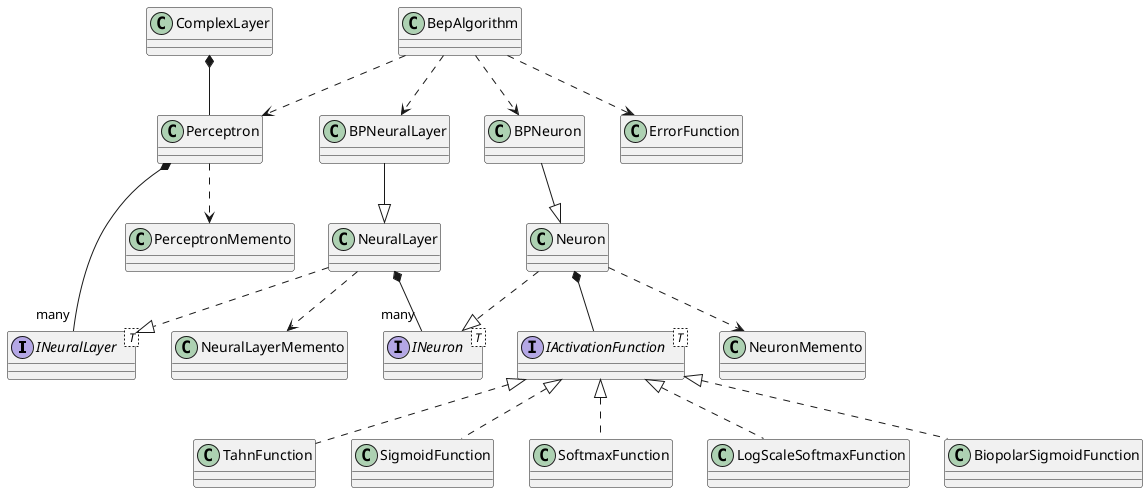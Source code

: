 @startuml

interface INeuralLayer< T >
interface INeuron < T >
interface IActivationFunction< T >
class Perceptron
class PerceptronMemento
class NeuralLayer
class NeuralLayerMemento
class Neuron
class NeuronMemento
class ComplexLayer

class BPNeuralLayer
class BPNeuron

class TahnFunction
class SigmoidFunction
class SoftmaxFunction
class LogScaleSoftmaxFunction
class BiopolarSigmoidFunction

Neuron *-- IActivationFunction
Neuron ..> NeuronMemento
Neuron ..|> INeuron
NeuralLayer ..|> INeuralLayer
NeuralLayer ..> NeuralLayerMemento
Perceptron *-- "many" INeuralLayer
Perceptron ..> PerceptronMemento
NeuralLayer *-- "many" INeuron
ComplexLayer *-- Perceptron

BPNeuralLayer --|> NeuralLayer
BPNeuron --|> Neuron

BepAlgorithm ..> Perceptron
BepAlgorithm ..> BPNeuralLayer
BepAlgorithm ..> BPNeuron
BepAlgorithm ..> ErrorFunction

IActivationFunction <|.. TahnFunction
IActivationFunction <|.. SigmoidFunction
IActivationFunction <|.. SoftmaxFunction
IActivationFunction <|.. LogScaleSoftmaxFunction
IActivationFunction <|.. BiopolarSigmoidFunction

@enduml